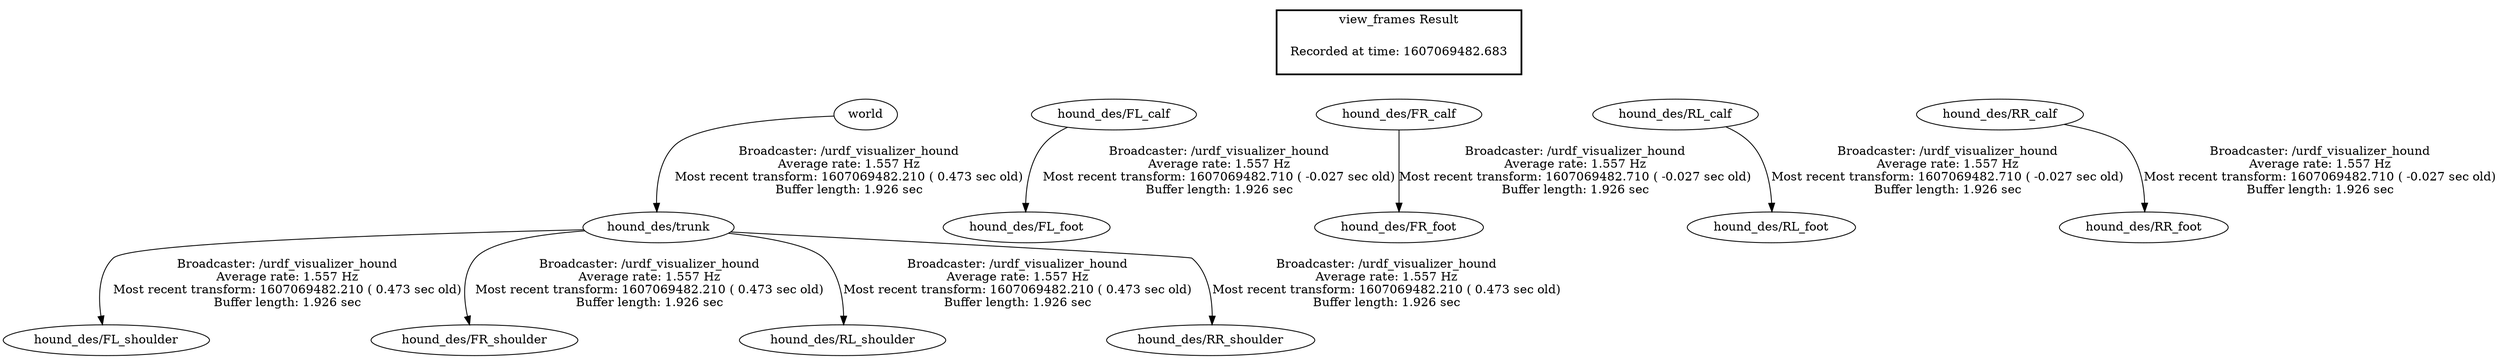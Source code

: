 digraph G {
"world" -> "hound_des/trunk"[label="Broadcaster: /urdf_visualizer_hound\nAverage rate: 1.557 Hz\nMost recent transform: 1607069482.210 ( 0.473 sec old)\nBuffer length: 1.926 sec\n"];
"hound_des/trunk" -> "hound_des/FL_shoulder"[label="Broadcaster: /urdf_visualizer_hound\nAverage rate: 1.557 Hz\nMost recent transform: 1607069482.210 ( 0.473 sec old)\nBuffer length: 1.926 sec\n"];
"hound_des/trunk" -> "hound_des/FR_shoulder"[label="Broadcaster: /urdf_visualizer_hound\nAverage rate: 1.557 Hz\nMost recent transform: 1607069482.210 ( 0.473 sec old)\nBuffer length: 1.926 sec\n"];
"hound_des/trunk" -> "hound_des/RL_shoulder"[label="Broadcaster: /urdf_visualizer_hound\nAverage rate: 1.557 Hz\nMost recent transform: 1607069482.210 ( 0.473 sec old)\nBuffer length: 1.926 sec\n"];
"hound_des/trunk" -> "hound_des/RR_shoulder"[label="Broadcaster: /urdf_visualizer_hound\nAverage rate: 1.557 Hz\nMost recent transform: 1607069482.210 ( 0.473 sec old)\nBuffer length: 1.926 sec\n"];
"hound_des/FL_calf" -> "hound_des/FL_foot"[label="Broadcaster: /urdf_visualizer_hound\nAverage rate: 1.557 Hz\nMost recent transform: 1607069482.710 ( -0.027 sec old)\nBuffer length: 1.926 sec\n"];
"hound_des/FR_calf" -> "hound_des/FR_foot"[label="Broadcaster: /urdf_visualizer_hound\nAverage rate: 1.557 Hz\nMost recent transform: 1607069482.710 ( -0.027 sec old)\nBuffer length: 1.926 sec\n"];
"hound_des/RL_calf" -> "hound_des/RL_foot"[label="Broadcaster: /urdf_visualizer_hound\nAverage rate: 1.557 Hz\nMost recent transform: 1607069482.710 ( -0.027 sec old)\nBuffer length: 1.926 sec\n"];
"hound_des/RR_calf" -> "hound_des/RR_foot"[label="Broadcaster: /urdf_visualizer_hound\nAverage rate: 1.557 Hz\nMost recent transform: 1607069482.710 ( -0.027 sec old)\nBuffer length: 1.926 sec\n"];
edge [style=invis];
 subgraph cluster_legend { style=bold; color=black; label ="view_frames Result";
"Recorded at time: 1607069482.683"[ shape=plaintext ] ;
 }->"world";
edge [style=invis];
 subgraph cluster_legend { style=bold; color=black; label ="view_frames Result";
"Recorded at time: 1607069482.683"[ shape=plaintext ] ;
 }->"hound_des/FL_calf";
edge [style=invis];
 subgraph cluster_legend { style=bold; color=black; label ="view_frames Result";
"Recorded at time: 1607069482.683"[ shape=plaintext ] ;
 }->"hound_des/FR_calf";
edge [style=invis];
 subgraph cluster_legend { style=bold; color=black; label ="view_frames Result";
"Recorded at time: 1607069482.683"[ shape=plaintext ] ;
 }->"hound_des/RL_calf";
edge [style=invis];
 subgraph cluster_legend { style=bold; color=black; label ="view_frames Result";
"Recorded at time: 1607069482.683"[ shape=plaintext ] ;
 }->"hound_des/RR_calf";
}